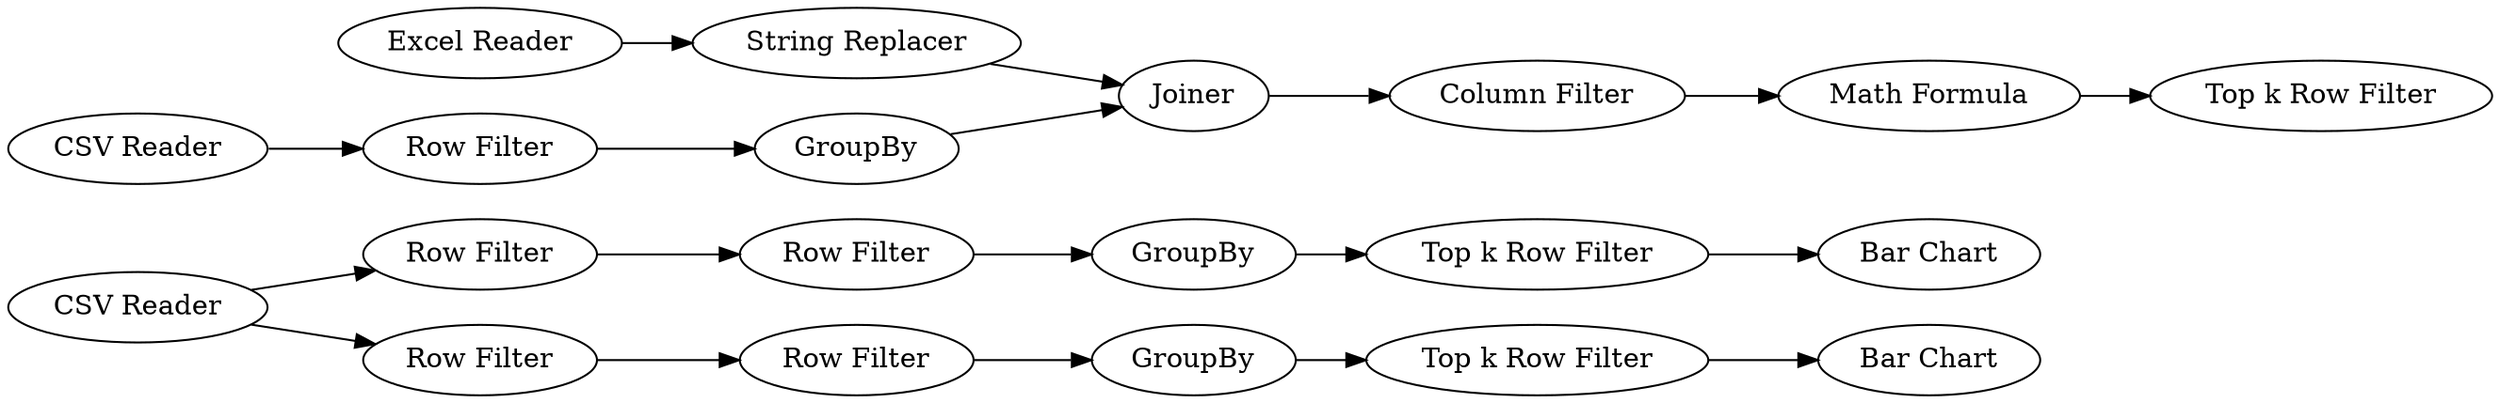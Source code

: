 digraph {
	"8948863516985555453_15" [label=GroupBy]
	"8948863516985555453_11" [label="Top k Row Filter"]
	"8948863516985555453_12" [label="Bar Chart"]
	"8948863516985555453_1" [label="Excel Reader"]
	"8948863516985555453_8" [label="Row Filter"]
	"8948863516985555453_16" [label="Bar Chart"]
	"8948863516985555453_23" [label="Column Filter"]
	"8948863516985555453_19" [label="Row Filter"]
	"8948863516985555453_21" [label="String Replacer"]
	"8948863516985555453_17" [label="Top k Row Filter"]
	"8948863516985555453_20" [label=GroupBy]
	"8948863516985555453_10" [label=GroupBy]
	"8948863516985555453_22" [label=Joiner]
	"8948863516985555453_18" [label="CSV Reader"]
	"8948863516985555453_6" [label="CSV Reader"]
	"8948863516985555453_14" [label="Row Filter"]
	"8948863516985555453_13" [label="Row Filter"]
	"8948863516985555453_24" [label="Math Formula"]
	"8948863516985555453_25" [label="Top k Row Filter"]
	"8948863516985555453_7" [label="Row Filter"]
	"8948863516985555453_14" -> "8948863516985555453_15"
	"8948863516985555453_15" -> "8948863516985555453_17"
	"8948863516985555453_19" -> "8948863516985555453_20"
	"8948863516985555453_22" -> "8948863516985555453_23"
	"8948863516985555453_7" -> "8948863516985555453_8"
	"8948863516985555453_24" -> "8948863516985555453_25"
	"8948863516985555453_1" -> "8948863516985555453_21"
	"8948863516985555453_6" -> "8948863516985555453_7"
	"8948863516985555453_13" -> "8948863516985555453_14"
	"8948863516985555453_6" -> "8948863516985555453_13"
	"8948863516985555453_21" -> "8948863516985555453_22"
	"8948863516985555453_20" -> "8948863516985555453_22"
	"8948863516985555453_10" -> "8948863516985555453_11"
	"8948863516985555453_23" -> "8948863516985555453_24"
	"8948863516985555453_11" -> "8948863516985555453_12"
	"8948863516985555453_17" -> "8948863516985555453_16"
	"8948863516985555453_8" -> "8948863516985555453_10"
	"8948863516985555453_18" -> "8948863516985555453_19"
	rankdir=LR
}
